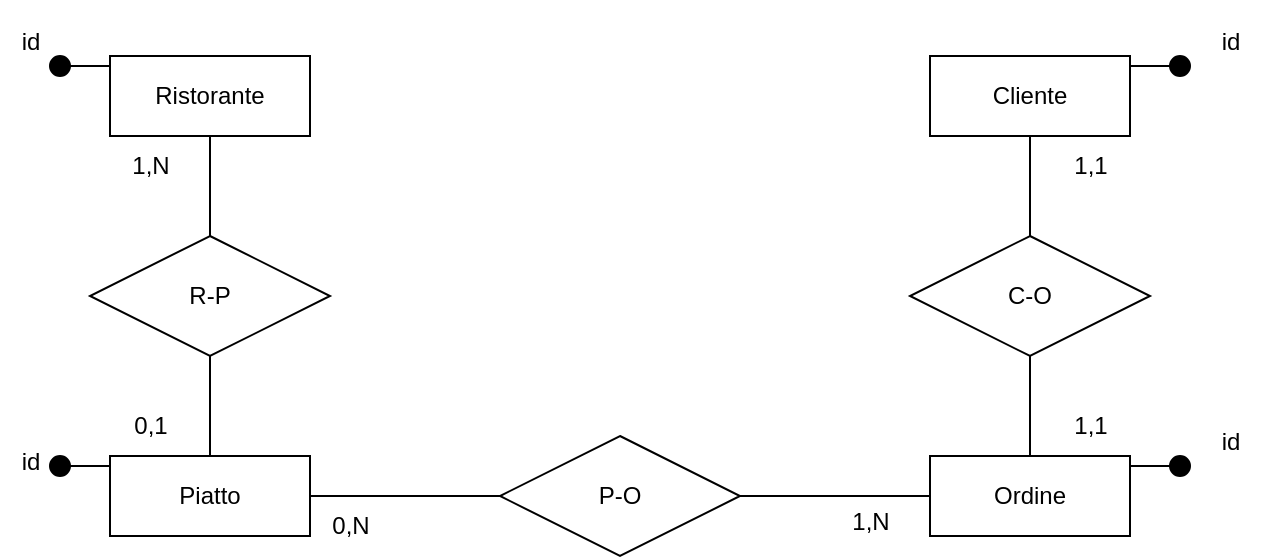 <mxfile version="22.0.3" type="device">
  <diagram id="R2lEEEUBdFMjLlhIrx00" name="Page-1">
    <mxGraphModel dx="911" dy="467" grid="1" gridSize="10" guides="1" tooltips="1" connect="1" arrows="1" fold="1" page="1" pageScale="1" pageWidth="850" pageHeight="1100" math="0" shadow="0" extFonts="Permanent Marker^https://fonts.googleapis.com/css?family=Permanent+Marker">
      <root>
        <mxCell id="0" />
        <mxCell id="1" parent="0" />
        <mxCell id="-nHEIpbAtT0lW5OYX4QN-53" value="Ristorante" style="whiteSpace=wrap;html=1;align=center;" vertex="1" parent="1">
          <mxGeometry x="110" y="240" width="100" height="40" as="geometry" />
        </mxCell>
        <mxCell id="-nHEIpbAtT0lW5OYX4QN-54" value="Ordine" style="whiteSpace=wrap;html=1;align=center;" vertex="1" parent="1">
          <mxGeometry x="520" y="440" width="100" height="40" as="geometry" />
        </mxCell>
        <mxCell id="-nHEIpbAtT0lW5OYX4QN-55" value="Piatto" style="whiteSpace=wrap;html=1;align=center;" vertex="1" parent="1">
          <mxGeometry x="110" y="440" width="100" height="40" as="geometry" />
        </mxCell>
        <mxCell id="-nHEIpbAtT0lW5OYX4QN-56" value="Cliente" style="whiteSpace=wrap;html=1;align=center;" vertex="1" parent="1">
          <mxGeometry x="520" y="240" width="100" height="40" as="geometry" />
        </mxCell>
        <mxCell id="-nHEIpbAtT0lW5OYX4QN-57" value="C-O" style="shape=rhombus;perimeter=rhombusPerimeter;whiteSpace=wrap;html=1;align=center;" vertex="1" parent="1">
          <mxGeometry x="510" y="330" width="120" height="60" as="geometry" />
        </mxCell>
        <mxCell id="-nHEIpbAtT0lW5OYX4QN-58" value="P-O" style="shape=rhombus;perimeter=rhombusPerimeter;whiteSpace=wrap;html=1;align=center;" vertex="1" parent="1">
          <mxGeometry x="305" y="430" width="120" height="60" as="geometry" />
        </mxCell>
        <mxCell id="-nHEIpbAtT0lW5OYX4QN-59" value="R-P" style="shape=rhombus;perimeter=rhombusPerimeter;whiteSpace=wrap;html=1;align=center;" vertex="1" parent="1">
          <mxGeometry x="100" y="330" width="120" height="60" as="geometry" />
        </mxCell>
        <mxCell id="-nHEIpbAtT0lW5OYX4QN-67" value="" style="endArrow=none;html=1;rounded=0;" edge="1" parent="1" source="-nHEIpbAtT0lW5OYX4QN-59" target="-nHEIpbAtT0lW5OYX4QN-53">
          <mxGeometry relative="1" as="geometry">
            <mxPoint x="300" y="320" as="sourcePoint" />
            <mxPoint x="460" y="320" as="targetPoint" />
          </mxGeometry>
        </mxCell>
        <mxCell id="-nHEIpbAtT0lW5OYX4QN-68" value="" style="endArrow=none;html=1;rounded=0;" edge="1" parent="1" source="-nHEIpbAtT0lW5OYX4QN-59" target="-nHEIpbAtT0lW5OYX4QN-55">
          <mxGeometry relative="1" as="geometry">
            <mxPoint x="170" y="400" as="sourcePoint" />
            <mxPoint x="330" y="400" as="targetPoint" />
          </mxGeometry>
        </mxCell>
        <mxCell id="-nHEIpbAtT0lW5OYX4QN-69" value="" style="endArrow=none;html=1;rounded=0;" edge="1" parent="1" source="-nHEIpbAtT0lW5OYX4QN-58" target="-nHEIpbAtT0lW5OYX4QN-54">
          <mxGeometry relative="1" as="geometry">
            <mxPoint x="320" y="340" as="sourcePoint" />
            <mxPoint x="480" y="340" as="targetPoint" />
          </mxGeometry>
        </mxCell>
        <mxCell id="-nHEIpbAtT0lW5OYX4QN-70" value="" style="endArrow=none;html=1;rounded=0;" edge="1" parent="1" source="-nHEIpbAtT0lW5OYX4QN-55" target="-nHEIpbAtT0lW5OYX4QN-58">
          <mxGeometry relative="1" as="geometry">
            <mxPoint x="330" y="350" as="sourcePoint" />
            <mxPoint x="490" y="350" as="targetPoint" />
          </mxGeometry>
        </mxCell>
        <mxCell id="-nHEIpbAtT0lW5OYX4QN-71" value="" style="endArrow=none;html=1;rounded=0;" edge="1" parent="1" source="-nHEIpbAtT0lW5OYX4QN-56" target="-nHEIpbAtT0lW5OYX4QN-57">
          <mxGeometry relative="1" as="geometry">
            <mxPoint x="340" y="360" as="sourcePoint" />
            <mxPoint x="500" y="360" as="targetPoint" />
          </mxGeometry>
        </mxCell>
        <mxCell id="-nHEIpbAtT0lW5OYX4QN-72" value="" style="endArrow=none;html=1;rounded=0;" edge="1" parent="1" source="-nHEIpbAtT0lW5OYX4QN-54" target="-nHEIpbAtT0lW5OYX4QN-57">
          <mxGeometry relative="1" as="geometry">
            <mxPoint x="350" y="370" as="sourcePoint" />
            <mxPoint x="510" y="370" as="targetPoint" />
          </mxGeometry>
        </mxCell>
        <mxCell id="-nHEIpbAtT0lW5OYX4QN-73" value="1,N" style="text;html=1;align=center;verticalAlign=middle;resizable=0;points=[];autosize=1;strokeColor=none;fillColor=none;" vertex="1" parent="1">
          <mxGeometry x="110" y="280" width="40" height="30" as="geometry" />
        </mxCell>
        <mxCell id="-nHEIpbAtT0lW5OYX4QN-74" value="0,1" style="text;html=1;align=center;verticalAlign=middle;resizable=0;points=[];autosize=1;strokeColor=none;fillColor=none;" vertex="1" parent="1">
          <mxGeometry x="110" y="410" width="40" height="30" as="geometry" />
        </mxCell>
        <mxCell id="-nHEIpbAtT0lW5OYX4QN-75" value="0,N" style="text;html=1;align=center;verticalAlign=middle;resizable=0;points=[];autosize=1;strokeColor=none;fillColor=none;" vertex="1" parent="1">
          <mxGeometry x="210" y="460" width="40" height="30" as="geometry" />
        </mxCell>
        <mxCell id="-nHEIpbAtT0lW5OYX4QN-76" value="1,N" style="text;html=1;align=center;verticalAlign=middle;resizable=0;points=[];autosize=1;strokeColor=none;fillColor=none;" vertex="1" parent="1">
          <mxGeometry x="470" y="458" width="40" height="30" as="geometry" />
        </mxCell>
        <mxCell id="-nHEIpbAtT0lW5OYX4QN-77" value="1,1" style="text;html=1;align=center;verticalAlign=middle;resizable=0;points=[];autosize=1;strokeColor=none;fillColor=none;" vertex="1" parent="1">
          <mxGeometry x="580" y="410" width="40" height="30" as="geometry" />
        </mxCell>
        <mxCell id="-nHEIpbAtT0lW5OYX4QN-78" value="1,1" style="text;html=1;align=center;verticalAlign=middle;resizable=0;points=[];autosize=1;strokeColor=none;fillColor=none;" vertex="1" parent="1">
          <mxGeometry x="580" y="280" width="40" height="30" as="geometry" />
        </mxCell>
        <mxCell id="-nHEIpbAtT0lW5OYX4QN-88" style="edgeStyle=orthogonalEdgeStyle;rounded=0;orthogonalLoop=1;jettySize=auto;html=1;entryX=0.977;entryY=1.173;entryDx=0;entryDy=0;entryPerimeter=0;" edge="1" parent="1">
          <mxGeometry relative="1" as="geometry">
            <mxPoint x="80.0" y="220" as="sourcePoint" />
            <mxPoint x="80.0" y="220" as="targetPoint" />
          </mxGeometry>
        </mxCell>
        <mxCell id="-nHEIpbAtT0lW5OYX4QN-89" value="" style="line;strokeWidth=1;rotatable=0;dashed=0;labelPosition=right;align=left;verticalAlign=middle;spacingTop=0;spacingLeft=6;points=[];portConstraint=eastwest;" vertex="1" parent="1">
          <mxGeometry x="90" y="240" width="20" height="10" as="geometry" />
        </mxCell>
        <mxCell id="-nHEIpbAtT0lW5OYX4QN-93" value="" style="ellipse;fillColor=strokeColor;html=1;" vertex="1" parent="1">
          <mxGeometry x="80" y="240" width="10" height="10" as="geometry" />
        </mxCell>
        <mxCell id="-nHEIpbAtT0lW5OYX4QN-106" style="edgeStyle=orthogonalEdgeStyle;rounded=0;orthogonalLoop=1;jettySize=auto;html=1;entryX=0.977;entryY=1.173;entryDx=0;entryDy=0;entryPerimeter=0;" edge="1" parent="1">
          <mxGeometry relative="1" as="geometry">
            <mxPoint x="490.0" y="220" as="sourcePoint" />
            <mxPoint x="490.0" y="220" as="targetPoint" />
          </mxGeometry>
        </mxCell>
        <mxCell id="-nHEIpbAtT0lW5OYX4QN-107" value="" style="line;strokeWidth=1;rotatable=0;dashed=0;labelPosition=right;align=left;verticalAlign=middle;spacingTop=0;spacingLeft=6;points=[];portConstraint=eastwest;" vertex="1" parent="1">
          <mxGeometry x="620" y="240" width="20" height="10" as="geometry" />
        </mxCell>
        <mxCell id="-nHEIpbAtT0lW5OYX4QN-108" value="" style="ellipse;fillColor=strokeColor;html=1;" vertex="1" parent="1">
          <mxGeometry x="640" y="240" width="10" height="10" as="geometry" />
        </mxCell>
        <mxCell id="-nHEIpbAtT0lW5OYX4QN-109" style="edgeStyle=orthogonalEdgeStyle;rounded=0;orthogonalLoop=1;jettySize=auto;html=1;entryX=0.977;entryY=1.173;entryDx=0;entryDy=0;entryPerimeter=0;" edge="1" parent="1">
          <mxGeometry relative="1" as="geometry">
            <mxPoint x="80.0" y="420" as="sourcePoint" />
            <mxPoint x="80.0" y="420" as="targetPoint" />
          </mxGeometry>
        </mxCell>
        <mxCell id="-nHEIpbAtT0lW5OYX4QN-110" value="" style="line;strokeWidth=1;rotatable=0;dashed=0;labelPosition=right;align=left;verticalAlign=middle;spacingTop=0;spacingLeft=6;points=[];portConstraint=eastwest;" vertex="1" parent="1">
          <mxGeometry x="90" y="440" width="20" height="10" as="geometry" />
        </mxCell>
        <mxCell id="-nHEIpbAtT0lW5OYX4QN-111" value="" style="ellipse;fillColor=strokeColor;html=1;" vertex="1" parent="1">
          <mxGeometry x="80" y="440" width="10" height="10" as="geometry" />
        </mxCell>
        <mxCell id="-nHEIpbAtT0lW5OYX4QN-112" style="edgeStyle=orthogonalEdgeStyle;rounded=0;orthogonalLoop=1;jettySize=auto;html=1;entryX=0.977;entryY=1.173;entryDx=0;entryDy=0;entryPerimeter=0;" edge="1" parent="1">
          <mxGeometry relative="1" as="geometry">
            <mxPoint x="120.0" y="260" as="sourcePoint" />
            <mxPoint x="120.0" y="260" as="targetPoint" />
          </mxGeometry>
        </mxCell>
        <mxCell id="-nHEIpbAtT0lW5OYX4QN-113" value="" style="line;strokeWidth=1;rotatable=0;dashed=0;labelPosition=right;align=left;verticalAlign=middle;spacingTop=0;spacingLeft=6;points=[];portConstraint=eastwest;" vertex="1" parent="1">
          <mxGeometry x="620" y="440" width="20" height="10" as="geometry" />
        </mxCell>
        <mxCell id="-nHEIpbAtT0lW5OYX4QN-114" value="" style="ellipse;fillColor=strokeColor;html=1;" vertex="1" parent="1">
          <mxGeometry x="640" y="440" width="10" height="10" as="geometry" />
        </mxCell>
        <mxCell id="-nHEIpbAtT0lW5OYX4QN-116" value="id" style="text;html=1;align=center;verticalAlign=middle;resizable=0;points=[];autosize=1;strokeColor=none;fillColor=none;" vertex="1" parent="1">
          <mxGeometry x="55" y="218" width="30" height="30" as="geometry" />
        </mxCell>
        <mxCell id="-nHEIpbAtT0lW5OYX4QN-117" value="id" style="text;html=1;align=center;verticalAlign=middle;resizable=0;points=[];autosize=1;strokeColor=none;fillColor=none;" vertex="1" parent="1">
          <mxGeometry x="55" y="428" width="30" height="30" as="geometry" />
        </mxCell>
        <mxCell id="-nHEIpbAtT0lW5OYX4QN-118" value="id" style="text;html=1;align=center;verticalAlign=middle;resizable=0;points=[];autosize=1;strokeColor=none;fillColor=none;" vertex="1" parent="1">
          <mxGeometry x="655" y="218" width="30" height="30" as="geometry" />
        </mxCell>
        <mxCell id="-nHEIpbAtT0lW5OYX4QN-119" value="id" style="text;html=1;align=center;verticalAlign=middle;resizable=0;points=[];autosize=1;strokeColor=none;fillColor=none;" vertex="1" parent="1">
          <mxGeometry x="655" y="418" width="30" height="30" as="geometry" />
        </mxCell>
      </root>
    </mxGraphModel>
  </diagram>
</mxfile>
